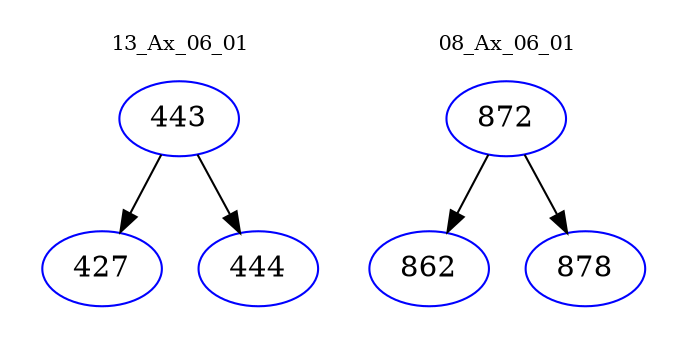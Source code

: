 digraph{
subgraph cluster_0 {
color = white
label = "13_Ax_06_01";
fontsize=10;
T0_443 [label="443", color="blue"]
T0_443 -> T0_427 [color="black"]
T0_427 [label="427", color="blue"]
T0_443 -> T0_444 [color="black"]
T0_444 [label="444", color="blue"]
}
subgraph cluster_1 {
color = white
label = "08_Ax_06_01";
fontsize=10;
T1_872 [label="872", color="blue"]
T1_872 -> T1_862 [color="black"]
T1_862 [label="862", color="blue"]
T1_872 -> T1_878 [color="black"]
T1_878 [label="878", color="blue"]
}
}
